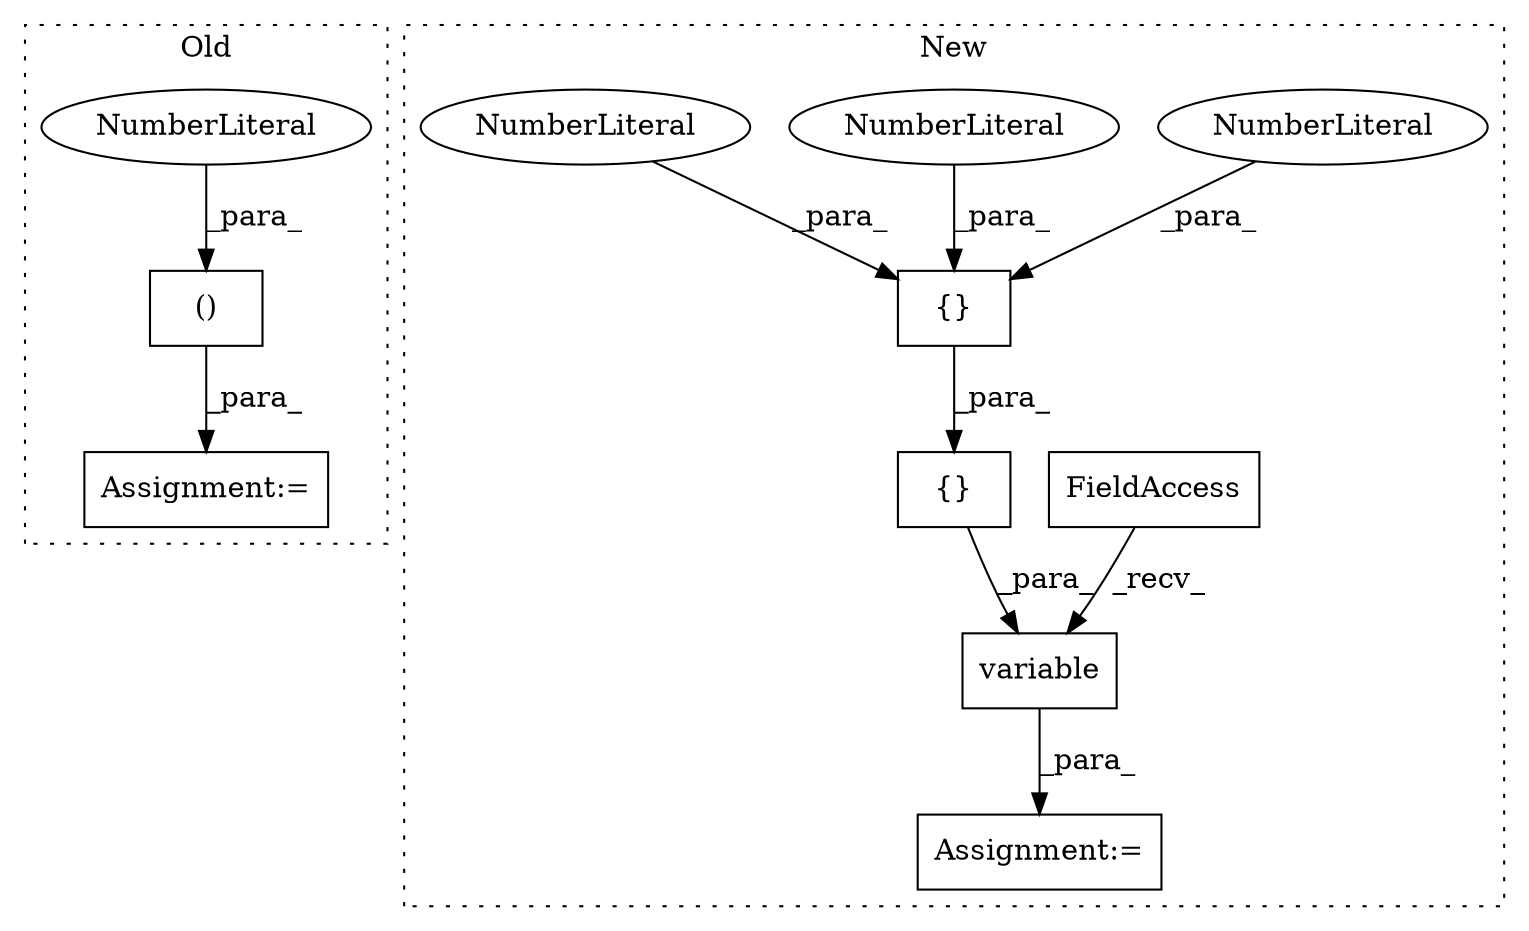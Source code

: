digraph G {
subgraph cluster0 {
1 [label="()" a="106" s="477" l="25" shape="box"];
5 [label="Assignment:=" a="7" s="889" l="1" shape="box"];
9 [label="NumberLiteral" a="34" s="501" l="1" shape="ellipse"];
label = "Old";
style="dotted";
}
subgraph cluster1 {
2 [label="variable" a="32" s="529,566" l="9,1" shape="box"];
3 [label="FieldAccess" a="22" s="515" l="13" shape="box"];
4 [label="Assignment:=" a="7" s="514" l="1" shape="box"];
6 [label="{}" a="4" s="558,564" l="1,1" shape="box"];
7 [label="NumberLiteral" a="34" s="563" l="1" shape="ellipse"];
8 [label="NumberLiteral" a="34" s="559" l="1" shape="ellipse"];
10 [label="{}" a="4" s="549,565" l="1,1" shape="box"];
11 [label="NumberLiteral" a="34" s="561" l="1" shape="ellipse"];
label = "New";
style="dotted";
}
1 -> 5 [label="_para_"];
2 -> 4 [label="_para_"];
3 -> 2 [label="_recv_"];
6 -> 10 [label="_para_"];
7 -> 6 [label="_para_"];
8 -> 6 [label="_para_"];
9 -> 1 [label="_para_"];
10 -> 2 [label="_para_"];
11 -> 6 [label="_para_"];
}